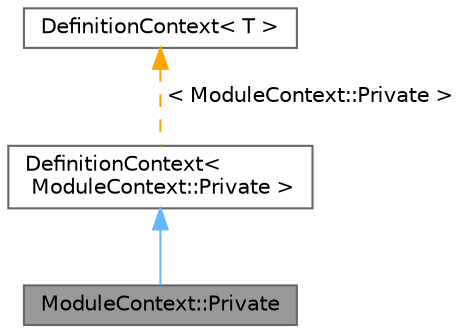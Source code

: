digraph "ModuleContext::Private"
{
 // INTERACTIVE_SVG=YES
 // LATEX_PDF_SIZE
  bgcolor="transparent";
  edge [fontname=Helvetica,fontsize=10,labelfontname=Helvetica,labelfontsize=10];
  node [fontname=Helvetica,fontsize=10,shape=box,height=0.2,width=0.4];
  Node1 [label="ModuleContext::Private",height=0.2,width=0.4,color="gray40", fillcolor="grey60", style="filled", fontcolor="black",tooltip=" "];
  Node2 -> Node1 [dir="back",color="steelblue1",style="solid"];
  Node2 [label="DefinitionContext\<\l ModuleContext::Private \>",height=0.2,width=0.4,color="gray40", fillcolor="white", style="filled",URL="$d6/d49/class_definition_context.html",tooltip=" "];
  Node3 -> Node2 [dir="back",color="orange",style="dashed",label=" \< ModuleContext::Private \>" ];
  Node3 [label="DefinitionContext\< T \>",height=0.2,width=0.4,color="gray40", fillcolor="white", style="filled",URL="$d6/d49/class_definition_context.html",tooltip=" "];
}
